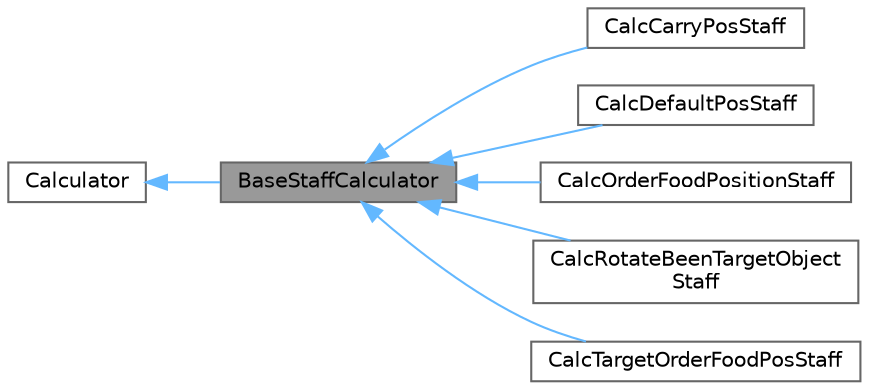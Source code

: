 digraph "BaseStaffCalculator"
{
 // LATEX_PDF_SIZE
  bgcolor="transparent";
  edge [fontname=Helvetica,fontsize=10,labelfontname=Helvetica,labelfontsize=10];
  node [fontname=Helvetica,fontsize=10,shape=box,height=0.2,width=0.4];
  rankdir="LR";
  Node1 [id="Node000001",label="BaseStaffCalculator",height=0.2,width=0.4,color="gray40", fillcolor="grey60", style="filled", fontcolor="black",tooltip=" "];
  Node2 -> Node1 [id="edge1_Node000001_Node000002",dir="back",color="steelblue1",style="solid",tooltip=" "];
  Node2 [id="Node000002",label="Calculator",height=0.2,width=0.4,color="gray40", fillcolor="white", style="filled",tooltip=" "];
  Node1 -> Node3 [id="edge2_Node000001_Node000003",dir="back",color="steelblue1",style="solid",tooltip=" "];
  Node3 [id="Node000003",label="CalcCarryPosStaff",height=0.2,width=0.4,color="gray40", fillcolor="white", style="filled",URL="$class_calc_carry_pos_staff.html",tooltip=" "];
  Node1 -> Node4 [id="edge3_Node000001_Node000004",dir="back",color="steelblue1",style="solid",tooltip=" "];
  Node4 [id="Node000004",label="CalcDefaultPosStaff",height=0.2,width=0.4,color="gray40", fillcolor="white", style="filled",URL="$class_calc_default_pos_staff.html",tooltip=" "];
  Node1 -> Node5 [id="edge4_Node000001_Node000005",dir="back",color="steelblue1",style="solid",tooltip=" "];
  Node5 [id="Node000005",label="CalcOrderFoodPositionStaff",height=0.2,width=0.4,color="gray40", fillcolor="white", style="filled",URL="$class_calc_order_food_position_staff.html",tooltip=" "];
  Node1 -> Node6 [id="edge5_Node000001_Node000006",dir="back",color="steelblue1",style="solid",tooltip=" "];
  Node6 [id="Node000006",label="CalcRotateBeenTargetObject\lStaff",height=0.2,width=0.4,color="gray40", fillcolor="white", style="filled",URL="$class_calc_rotate_been_target_object_staff.html",tooltip=" "];
  Node1 -> Node7 [id="edge6_Node000001_Node000007",dir="back",color="steelblue1",style="solid",tooltip=" "];
  Node7 [id="Node000007",label="CalcTargetOrderFoodPosStaff",height=0.2,width=0.4,color="gray40", fillcolor="white", style="filled",URL="$class_calc_target_order_food_pos_staff.html",tooltip=" "];
}
